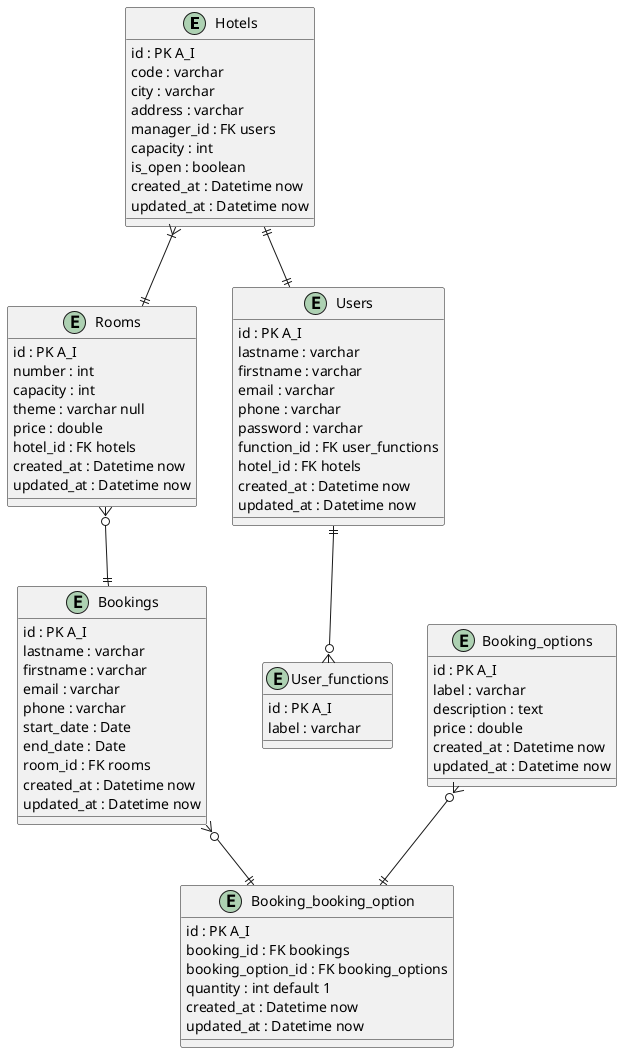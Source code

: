 @startuml
entity Hotels {
    id : PK A_I
    code : varchar
    city : varchar
    address : varchar
    manager_id : FK users
    capacity : int
    is_open : boolean
    created_at : Datetime now
    updated_at : Datetime now
}

entity Rooms {
    id : PK A_I
    number : int
    capacity : int
    theme : varchar null
    price : double
    hotel_id : FK hotels
    created_at : Datetime now
    updated_at : Datetime now
}

entity Users {
    id : PK A_I
    lastname : varchar
    firstname : varchar
    email : varchar
    phone : varchar
    password : varchar
    function_id : FK user_functions
    hotel_id : FK hotels
    created_at : Datetime now
    updated_at : Datetime now
}

entity User_functions {
    id : PK A_I
    label : varchar
}

entity Bookings {
    id : PK A_I
    lastname : varchar
    firstname : varchar
    email : varchar
    phone : varchar
    start_date : Date
    end_date : Date
    room_id : FK rooms
    created_at : Datetime now
    updated_at : Datetime now
}

entity Booking_options {
    id : PK A_I
    label : varchar
    description : text
    price : double
    created_at : Datetime now
    updated_at : Datetime now
}

entity Booking_booking_option {
    id : PK A_I
    booking_id : FK bookings
    booking_option_id : FK booking_options
    quantity : int default 1
    created_at : Datetime now
    updated_at : Datetime now
}

Hotels }|--|| Rooms
Hotels ||--|| Users
Rooms }o--|| Bookings
Users ||--o{ User_functions
Bookings }o--|| Booking_booking_option
Booking_options }o--|| Booking_booking_option
@enduml